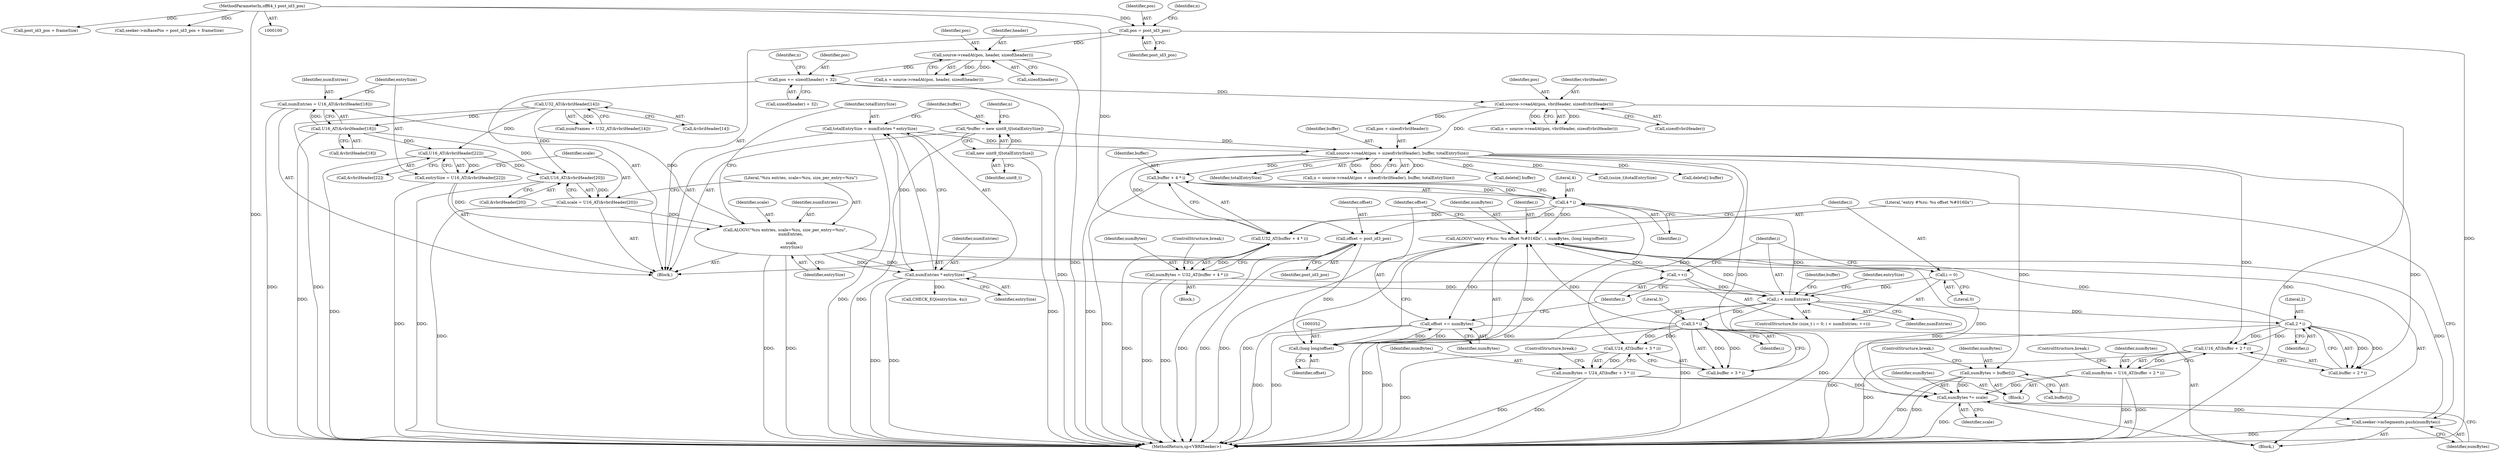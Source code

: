 digraph "1_Android_453b351ac5bd2b6619925dc966da60adf6b3126c@pointer" {
"1000336" [label="(Call,buffer + 4 * i)"];
"1000245" [label="(Call,source->readAt(pos + sizeof(vbriHeader), buffer, totalEntrySize))"];
"1000157" [label="(Call,source->readAt(pos, vbriHeader, sizeof(vbriHeader)))"];
"1000148" [label="(Call,pos += sizeof(header) + 32)"];
"1000112" [label="(Call,source->readAt(pos, header, sizeof(header)))"];
"1000105" [label="(Call,pos = post_id3_pos)"];
"1000102" [label="(MethodParameterIn,off64_t post_id3_pos)"];
"1000239" [label="(Call,*buffer = new uint8_t[totalEntrySize])"];
"1000241" [label="(Call,new uint8_t[totalEntrySize])"];
"1000233" [label="(Call,totalEntrySize = numEntries * entrySize)"];
"1000235" [label="(Call,numEntries * entrySize)"];
"1000227" [label="(Call,ALOGV(\"%zu entries, scale=%zu, size_per_entry=%zu\",\n         numEntries,\n\n          scale,\n          entrySize))"];
"1000204" [label="(Call,numEntries = U16_AT(&vbriHeader[18]))"];
"1000206" [label="(Call,U16_AT(&vbriHeader[18]))"];
"1000183" [label="(Call,U32_AT(&vbriHeader[14]))"];
"1000220" [label="(Call,scale = U16_AT(&vbriHeader[20]))"];
"1000222" [label="(Call,U16_AT(&vbriHeader[20]))"];
"1000214" [label="(Call,U16_AT(&vbriHeader[22]))"];
"1000212" [label="(Call,entrySize = U16_AT(&vbriHeader[22]))"];
"1000338" [label="(Call,4 * i)"];
"1000291" [label="(Call,i < numEntries)"];
"1000288" [label="(Call,i = 0)"];
"1000294" [label="(Call,++i)"];
"1000347" [label="(Call,ALOGV(\"entry #%zu: %u offset %#016llx\", i, numBytes, (long long)offset))"];
"1000324" [label="(Call,3 * i)"];
"1000314" [label="(Call,2 * i)"];
"1000345" [label="(Call,seeker->mSegments.push(numBytes))"];
"1000342" [label="(Call,numBytes *= scale)"];
"1000309" [label="(Call,numBytes = U16_AT(buffer + 2 * i))"];
"1000311" [label="(Call,U16_AT(buffer + 2 * i))"];
"1000333" [label="(Call,numBytes = U32_AT(buffer + 4 * i))"];
"1000335" [label="(Call,U32_AT(buffer + 4 * i))"];
"1000302" [label="(Call,numBytes = buffer[i])"];
"1000319" [label="(Call,numBytes = U24_AT(buffer + 3 * i))"];
"1000321" [label="(Call,U24_AT(buffer + 3 * i))"];
"1000351" [label="(Call,(long long)offset)"];
"1000283" [label="(Call,offset = post_id3_pos)"];
"1000354" [label="(Call,offset += numBytes)"];
"1000345" [label="(Call,seeker->mSegments.push(numBytes))"];
"1000204" [label="(Call,numEntries = U16_AT(&vbriHeader[18]))"];
"1000110" [label="(Call,n = source->readAt(pos, header, sizeof(header)))"];
"1000340" [label="(Identifier,i)"];
"1000113" [label="(Identifier,pos)"];
"1000234" [label="(Identifier,totalEntrySize)"];
"1000103" [label="(Block,)"];
"1000105" [label="(Call,pos = post_id3_pos)"];
"1000251" [label="(Identifier,totalEntrySize)"];
"1000314" [label="(Call,2 * i)"];
"1000242" [label="(Identifier,uint8_t)"];
"1000271" [label="(Call,post_id3_pos + frameSize)"];
"1000351" [label="(Call,(long long)offset)"];
"1000334" [label="(Identifier,numBytes)"];
"1000215" [label="(Call,&vbriHeader[22])"];
"1000150" [label="(Call,sizeof(header) + 32)"];
"1000212" [label="(Call,entrySize = U16_AT(&vbriHeader[22]))"];
"1000355" [label="(Identifier,offset)"];
"1000181" [label="(Call,numFrames = U32_AT(&vbriHeader[14]))"];
"1000311" [label="(Call,U16_AT(buffer + 2 * i))"];
"1000321" [label="(Call,U24_AT(buffer + 3 * i))"];
"1000285" [label="(Identifier,post_id3_pos)"];
"1000320" [label="(Identifier,numBytes)"];
"1000246" [label="(Call,pos + sizeof(vbriHeader))"];
"1000243" [label="(Call,n = source->readAt(pos + sizeof(vbriHeader), buffer, totalEntrySize))"];
"1000316" [label="(Identifier,i)"];
"1000240" [label="(Identifier,buffer)"];
"1000309" [label="(Call,numBytes = U16_AT(buffer + 2 * i))"];
"1000222" [label="(Call,U16_AT(&vbriHeader[20]))"];
"1000207" [label="(Call,&vbriHeader[18])"];
"1000289" [label="(Identifier,i)"];
"1000342" [label="(Call,numBytes *= scale)"];
"1000148" [label="(Call,pos += sizeof(header) + 32)"];
"1000107" [label="(Identifier,post_id3_pos)"];
"1000239" [label="(Call,*buffer = new uint8_t[totalEntrySize])"];
"1000319" [label="(Call,numBytes = U24_AT(buffer + 3 * i))"];
"1000326" [label="(Identifier,i)"];
"1000106" [label="(Identifier,pos)"];
"1000115" [label="(Call,sizeof(header))"];
"1000357" [label="(Call,delete[] buffer)"];
"1000220" [label="(Call,scale = U16_AT(&vbriHeader[20]))"];
"1000356" [label="(Identifier,numBytes)"];
"1000304" [label="(Call,buffer[i])"];
"1000286" [label="(ControlStructure,for (size_t i = 0; i < numEntries; ++i))"];
"1000156" [label="(Identifier,n)"];
"1000111" [label="(Identifier,n)"];
"1000227" [label="(Call,ALOGV(\"%zu entries, scale=%zu, size_per_entry=%zu\",\n         numEntries,\n\n          scale,\n          entrySize))"];
"1000312" [label="(Call,buffer + 2 * i)"];
"1000149" [label="(Identifier,pos)"];
"1000315" [label="(Literal,2)"];
"1000267" [label="(Call,seeker->mBasePos = post_id3_pos + frameSize)"];
"1000338" [label="(Call,4 * i)"];
"1000155" [label="(Call,n = source->readAt(pos, vbriHeader, sizeof(vbriHeader)))"];
"1000250" [label="(Identifier,buffer)"];
"1000350" [label="(Identifier,numBytes)"];
"1000295" [label="(Identifier,i)"];
"1000327" [label="(ControlStructure,break;)"];
"1000333" [label="(Call,numBytes = U32_AT(buffer + 4 * i))"];
"1000206" [label="(Call,U16_AT(&vbriHeader[18]))"];
"1000236" [label="(Identifier,numEntries)"];
"1000228" [label="(Literal,\"%zu entries, scale=%zu, size_per_entry=%zu\")"];
"1000230" [label="(Identifier,scale)"];
"1000343" [label="(Identifier,numBytes)"];
"1000233" [label="(Call,totalEntrySize = numEntries * entrySize)"];
"1000294" [label="(Call,++i)"];
"1000158" [label="(Identifier,pos)"];
"1000292" [label="(Identifier,i)"];
"1000335" [label="(Call,U32_AT(buffer + 4 * i))"];
"1000112" [label="(Call,source->readAt(pos, header, sizeof(header)))"];
"1000358" [label="(Identifier,buffer)"];
"1000221" [label="(Identifier,scale)"];
"1000245" [label="(Call,source->readAt(pos + sizeof(vbriHeader), buffer, totalEntrySize))"];
"1000324" [label="(Call,3 * i)"];
"1000235" [label="(Call,numEntries * entrySize)"];
"1000325" [label="(Literal,3)"];
"1000214" [label="(Call,U16_AT(&vbriHeader[22]))"];
"1000353" [label="(Identifier,offset)"];
"1000307" [label="(ControlStructure,break;)"];
"1000184" [label="(Call,&vbriHeader[14])"];
"1000244" [label="(Identifier,n)"];
"1000229" [label="(Identifier,numEntries)"];
"1000348" [label="(Literal,\"entry #%zu: %u offset %#016llx\")"];
"1000341" [label="(ControlStructure,break;)"];
"1000339" [label="(Literal,4)"];
"1000300" [label="(Block,)"];
"1000293" [label="(Identifier,numEntries)"];
"1000283" [label="(Call,offset = post_id3_pos)"];
"1000160" [label="(Call,sizeof(vbriHeader))"];
"1000241" [label="(Call,new uint8_t[totalEntrySize])"];
"1000346" [label="(Identifier,numBytes)"];
"1000223" [label="(Call,&vbriHeader[20])"];
"1000322" [label="(Call,buffer + 3 * i)"];
"1000349" [label="(Identifier,i)"];
"1000330" [label="(Call,CHECK_EQ(entrySize, 4u))"];
"1000157" [label="(Call,source->readAt(pos, vbriHeader, sizeof(vbriHeader)))"];
"1000354" [label="(Call,offset += numBytes)"];
"1000183" [label="(Call,U32_AT(&vbriHeader[14]))"];
"1000329" [label="(Block,)"];
"1000296" [label="(Block,)"];
"1000290" [label="(Literal,0)"];
"1000255" [label="(Call,(ssize_t)totalEntrySize)"];
"1000114" [label="(Identifier,header)"];
"1000317" [label="(ControlStructure,break;)"];
"1000231" [label="(Identifier,entrySize)"];
"1000336" [label="(Call,buffer + 4 * i)"];
"1000291" [label="(Call,i < numEntries)"];
"1000299" [label="(Identifier,entrySize)"];
"1000310" [label="(Identifier,numBytes)"];
"1000303" [label="(Identifier,numBytes)"];
"1000259" [label="(Call,delete[] buffer)"];
"1000205" [label="(Identifier,numEntries)"];
"1000284" [label="(Identifier,offset)"];
"1000102" [label="(MethodParameterIn,off64_t post_id3_pos)"];
"1000337" [label="(Identifier,buffer)"];
"1000237" [label="(Identifier,entrySize)"];
"1000159" [label="(Identifier,vbriHeader)"];
"1000344" [label="(Identifier,scale)"];
"1000213" [label="(Identifier,entrySize)"];
"1000347" [label="(Call,ALOGV(\"entry #%zu: %u offset %#016llx\", i, numBytes, (long long)offset))"];
"1000302" [label="(Call,numBytes = buffer[i])"];
"1000366" [label="(MethodReturn,sp<VBRISeeker>)"];
"1000288" [label="(Call,i = 0)"];
"1000336" -> "1000335"  [label="AST: "];
"1000336" -> "1000338"  [label="CFG: "];
"1000337" -> "1000336"  [label="AST: "];
"1000338" -> "1000336"  [label="AST: "];
"1000335" -> "1000336"  [label="CFG: "];
"1000336" -> "1000366"  [label="DDG: "];
"1000245" -> "1000336"  [label="DDG: "];
"1000338" -> "1000336"  [label="DDG: "];
"1000338" -> "1000336"  [label="DDG: "];
"1000245" -> "1000243"  [label="AST: "];
"1000245" -> "1000251"  [label="CFG: "];
"1000246" -> "1000245"  [label="AST: "];
"1000250" -> "1000245"  [label="AST: "];
"1000251" -> "1000245"  [label="AST: "];
"1000243" -> "1000245"  [label="CFG: "];
"1000245" -> "1000366"  [label="DDG: "];
"1000245" -> "1000243"  [label="DDG: "];
"1000245" -> "1000243"  [label="DDG: "];
"1000245" -> "1000243"  [label="DDG: "];
"1000157" -> "1000245"  [label="DDG: "];
"1000239" -> "1000245"  [label="DDG: "];
"1000233" -> "1000245"  [label="DDG: "];
"1000245" -> "1000255"  [label="DDG: "];
"1000245" -> "1000259"  [label="DDG: "];
"1000245" -> "1000302"  [label="DDG: "];
"1000245" -> "1000311"  [label="DDG: "];
"1000245" -> "1000312"  [label="DDG: "];
"1000245" -> "1000321"  [label="DDG: "];
"1000245" -> "1000322"  [label="DDG: "];
"1000245" -> "1000335"  [label="DDG: "];
"1000245" -> "1000357"  [label="DDG: "];
"1000157" -> "1000155"  [label="AST: "];
"1000157" -> "1000160"  [label="CFG: "];
"1000158" -> "1000157"  [label="AST: "];
"1000159" -> "1000157"  [label="AST: "];
"1000160" -> "1000157"  [label="AST: "];
"1000155" -> "1000157"  [label="CFG: "];
"1000157" -> "1000366"  [label="DDG: "];
"1000157" -> "1000155"  [label="DDG: "];
"1000157" -> "1000155"  [label="DDG: "];
"1000148" -> "1000157"  [label="DDG: "];
"1000157" -> "1000246"  [label="DDG: "];
"1000148" -> "1000103"  [label="AST: "];
"1000148" -> "1000150"  [label="CFG: "];
"1000149" -> "1000148"  [label="AST: "];
"1000150" -> "1000148"  [label="AST: "];
"1000156" -> "1000148"  [label="CFG: "];
"1000148" -> "1000366"  [label="DDG: "];
"1000112" -> "1000148"  [label="DDG: "];
"1000112" -> "1000110"  [label="AST: "];
"1000112" -> "1000115"  [label="CFG: "];
"1000113" -> "1000112"  [label="AST: "];
"1000114" -> "1000112"  [label="AST: "];
"1000115" -> "1000112"  [label="AST: "];
"1000110" -> "1000112"  [label="CFG: "];
"1000112" -> "1000366"  [label="DDG: "];
"1000112" -> "1000110"  [label="DDG: "];
"1000112" -> "1000110"  [label="DDG: "];
"1000105" -> "1000112"  [label="DDG: "];
"1000105" -> "1000103"  [label="AST: "];
"1000105" -> "1000107"  [label="CFG: "];
"1000106" -> "1000105"  [label="AST: "];
"1000107" -> "1000105"  [label="AST: "];
"1000111" -> "1000105"  [label="CFG: "];
"1000105" -> "1000366"  [label="DDG: "];
"1000102" -> "1000105"  [label="DDG: "];
"1000102" -> "1000100"  [label="AST: "];
"1000102" -> "1000366"  [label="DDG: "];
"1000102" -> "1000267"  [label="DDG: "];
"1000102" -> "1000271"  [label="DDG: "];
"1000102" -> "1000283"  [label="DDG: "];
"1000239" -> "1000103"  [label="AST: "];
"1000239" -> "1000241"  [label="CFG: "];
"1000240" -> "1000239"  [label="AST: "];
"1000241" -> "1000239"  [label="AST: "];
"1000244" -> "1000239"  [label="CFG: "];
"1000239" -> "1000366"  [label="DDG: "];
"1000241" -> "1000239"  [label="DDG: "];
"1000241" -> "1000242"  [label="CFG: "];
"1000242" -> "1000241"  [label="AST: "];
"1000241" -> "1000366"  [label="DDG: "];
"1000233" -> "1000103"  [label="AST: "];
"1000233" -> "1000235"  [label="CFG: "];
"1000234" -> "1000233"  [label="AST: "];
"1000235" -> "1000233"  [label="AST: "];
"1000240" -> "1000233"  [label="CFG: "];
"1000233" -> "1000366"  [label="DDG: "];
"1000235" -> "1000233"  [label="DDG: "];
"1000235" -> "1000233"  [label="DDG: "];
"1000235" -> "1000237"  [label="CFG: "];
"1000236" -> "1000235"  [label="AST: "];
"1000237" -> "1000235"  [label="AST: "];
"1000235" -> "1000366"  [label="DDG: "];
"1000235" -> "1000366"  [label="DDG: "];
"1000227" -> "1000235"  [label="DDG: "];
"1000227" -> "1000235"  [label="DDG: "];
"1000235" -> "1000291"  [label="DDG: "];
"1000235" -> "1000330"  [label="DDG: "];
"1000227" -> "1000103"  [label="AST: "];
"1000227" -> "1000231"  [label="CFG: "];
"1000228" -> "1000227"  [label="AST: "];
"1000229" -> "1000227"  [label="AST: "];
"1000230" -> "1000227"  [label="AST: "];
"1000231" -> "1000227"  [label="AST: "];
"1000234" -> "1000227"  [label="CFG: "];
"1000227" -> "1000366"  [label="DDG: "];
"1000227" -> "1000366"  [label="DDG: "];
"1000204" -> "1000227"  [label="DDG: "];
"1000220" -> "1000227"  [label="DDG: "];
"1000212" -> "1000227"  [label="DDG: "];
"1000227" -> "1000342"  [label="DDG: "];
"1000204" -> "1000103"  [label="AST: "];
"1000204" -> "1000206"  [label="CFG: "];
"1000205" -> "1000204"  [label="AST: "];
"1000206" -> "1000204"  [label="AST: "];
"1000213" -> "1000204"  [label="CFG: "];
"1000204" -> "1000366"  [label="DDG: "];
"1000206" -> "1000204"  [label="DDG: "];
"1000206" -> "1000207"  [label="CFG: "];
"1000207" -> "1000206"  [label="AST: "];
"1000206" -> "1000366"  [label="DDG: "];
"1000183" -> "1000206"  [label="DDG: "];
"1000206" -> "1000214"  [label="DDG: "];
"1000206" -> "1000222"  [label="DDG: "];
"1000183" -> "1000181"  [label="AST: "];
"1000183" -> "1000184"  [label="CFG: "];
"1000184" -> "1000183"  [label="AST: "];
"1000181" -> "1000183"  [label="CFG: "];
"1000183" -> "1000366"  [label="DDG: "];
"1000183" -> "1000181"  [label="DDG: "];
"1000183" -> "1000214"  [label="DDG: "];
"1000183" -> "1000222"  [label="DDG: "];
"1000220" -> "1000103"  [label="AST: "];
"1000220" -> "1000222"  [label="CFG: "];
"1000221" -> "1000220"  [label="AST: "];
"1000222" -> "1000220"  [label="AST: "];
"1000228" -> "1000220"  [label="CFG: "];
"1000220" -> "1000366"  [label="DDG: "];
"1000222" -> "1000220"  [label="DDG: "];
"1000222" -> "1000223"  [label="CFG: "];
"1000223" -> "1000222"  [label="AST: "];
"1000222" -> "1000366"  [label="DDG: "];
"1000214" -> "1000222"  [label="DDG: "];
"1000214" -> "1000212"  [label="AST: "];
"1000214" -> "1000215"  [label="CFG: "];
"1000215" -> "1000214"  [label="AST: "];
"1000212" -> "1000214"  [label="CFG: "];
"1000214" -> "1000366"  [label="DDG: "];
"1000214" -> "1000212"  [label="DDG: "];
"1000212" -> "1000103"  [label="AST: "];
"1000213" -> "1000212"  [label="AST: "];
"1000221" -> "1000212"  [label="CFG: "];
"1000212" -> "1000366"  [label="DDG: "];
"1000338" -> "1000340"  [label="CFG: "];
"1000339" -> "1000338"  [label="AST: "];
"1000340" -> "1000338"  [label="AST: "];
"1000338" -> "1000366"  [label="DDG: "];
"1000338" -> "1000335"  [label="DDG: "];
"1000338" -> "1000335"  [label="DDG: "];
"1000291" -> "1000338"  [label="DDG: "];
"1000338" -> "1000347"  [label="DDG: "];
"1000291" -> "1000286"  [label="AST: "];
"1000291" -> "1000293"  [label="CFG: "];
"1000292" -> "1000291"  [label="AST: "];
"1000293" -> "1000291"  [label="AST: "];
"1000299" -> "1000291"  [label="CFG: "];
"1000358" -> "1000291"  [label="CFG: "];
"1000291" -> "1000366"  [label="DDG: "];
"1000291" -> "1000366"  [label="DDG: "];
"1000291" -> "1000366"  [label="DDG: "];
"1000288" -> "1000291"  [label="DDG: "];
"1000294" -> "1000291"  [label="DDG: "];
"1000291" -> "1000314"  [label="DDG: "];
"1000291" -> "1000324"  [label="DDG: "];
"1000291" -> "1000347"  [label="DDG: "];
"1000288" -> "1000286"  [label="AST: "];
"1000288" -> "1000290"  [label="CFG: "];
"1000289" -> "1000288"  [label="AST: "];
"1000290" -> "1000288"  [label="AST: "];
"1000292" -> "1000288"  [label="CFG: "];
"1000294" -> "1000286"  [label="AST: "];
"1000294" -> "1000295"  [label="CFG: "];
"1000295" -> "1000294"  [label="AST: "];
"1000292" -> "1000294"  [label="CFG: "];
"1000347" -> "1000294"  [label="DDG: "];
"1000347" -> "1000296"  [label="AST: "];
"1000347" -> "1000351"  [label="CFG: "];
"1000348" -> "1000347"  [label="AST: "];
"1000349" -> "1000347"  [label="AST: "];
"1000350" -> "1000347"  [label="AST: "];
"1000351" -> "1000347"  [label="AST: "];
"1000355" -> "1000347"  [label="CFG: "];
"1000347" -> "1000366"  [label="DDG: "];
"1000347" -> "1000366"  [label="DDG: "];
"1000324" -> "1000347"  [label="DDG: "];
"1000314" -> "1000347"  [label="DDG: "];
"1000345" -> "1000347"  [label="DDG: "];
"1000351" -> "1000347"  [label="DDG: "];
"1000347" -> "1000354"  [label="DDG: "];
"1000324" -> "1000322"  [label="AST: "];
"1000324" -> "1000326"  [label="CFG: "];
"1000325" -> "1000324"  [label="AST: "];
"1000326" -> "1000324"  [label="AST: "];
"1000322" -> "1000324"  [label="CFG: "];
"1000324" -> "1000366"  [label="DDG: "];
"1000324" -> "1000321"  [label="DDG: "];
"1000324" -> "1000321"  [label="DDG: "];
"1000324" -> "1000322"  [label="DDG: "];
"1000324" -> "1000322"  [label="DDG: "];
"1000314" -> "1000312"  [label="AST: "];
"1000314" -> "1000316"  [label="CFG: "];
"1000315" -> "1000314"  [label="AST: "];
"1000316" -> "1000314"  [label="AST: "];
"1000312" -> "1000314"  [label="CFG: "];
"1000314" -> "1000366"  [label="DDG: "];
"1000314" -> "1000311"  [label="DDG: "];
"1000314" -> "1000311"  [label="DDG: "];
"1000314" -> "1000312"  [label="DDG: "];
"1000314" -> "1000312"  [label="DDG: "];
"1000345" -> "1000296"  [label="AST: "];
"1000345" -> "1000346"  [label="CFG: "];
"1000346" -> "1000345"  [label="AST: "];
"1000348" -> "1000345"  [label="CFG: "];
"1000345" -> "1000366"  [label="DDG: "];
"1000342" -> "1000345"  [label="DDG: "];
"1000342" -> "1000296"  [label="AST: "];
"1000342" -> "1000344"  [label="CFG: "];
"1000343" -> "1000342"  [label="AST: "];
"1000344" -> "1000342"  [label="AST: "];
"1000346" -> "1000342"  [label="CFG: "];
"1000342" -> "1000366"  [label="DDG: "];
"1000309" -> "1000342"  [label="DDG: "];
"1000333" -> "1000342"  [label="DDG: "];
"1000302" -> "1000342"  [label="DDG: "];
"1000319" -> "1000342"  [label="DDG: "];
"1000309" -> "1000300"  [label="AST: "];
"1000309" -> "1000311"  [label="CFG: "];
"1000310" -> "1000309"  [label="AST: "];
"1000311" -> "1000309"  [label="AST: "];
"1000317" -> "1000309"  [label="CFG: "];
"1000309" -> "1000366"  [label="DDG: "];
"1000309" -> "1000366"  [label="DDG: "];
"1000311" -> "1000309"  [label="DDG: "];
"1000311" -> "1000312"  [label="CFG: "];
"1000312" -> "1000311"  [label="AST: "];
"1000311" -> "1000366"  [label="DDG: "];
"1000333" -> "1000329"  [label="AST: "];
"1000333" -> "1000335"  [label="CFG: "];
"1000334" -> "1000333"  [label="AST: "];
"1000335" -> "1000333"  [label="AST: "];
"1000341" -> "1000333"  [label="CFG: "];
"1000333" -> "1000366"  [label="DDG: "];
"1000333" -> "1000366"  [label="DDG: "];
"1000335" -> "1000333"  [label="DDG: "];
"1000335" -> "1000366"  [label="DDG: "];
"1000302" -> "1000300"  [label="AST: "];
"1000302" -> "1000304"  [label="CFG: "];
"1000303" -> "1000302"  [label="AST: "];
"1000304" -> "1000302"  [label="AST: "];
"1000307" -> "1000302"  [label="CFG: "];
"1000302" -> "1000366"  [label="DDG: "];
"1000302" -> "1000366"  [label="DDG: "];
"1000319" -> "1000300"  [label="AST: "];
"1000319" -> "1000321"  [label="CFG: "];
"1000320" -> "1000319"  [label="AST: "];
"1000321" -> "1000319"  [label="AST: "];
"1000327" -> "1000319"  [label="CFG: "];
"1000319" -> "1000366"  [label="DDG: "];
"1000319" -> "1000366"  [label="DDG: "];
"1000321" -> "1000319"  [label="DDG: "];
"1000321" -> "1000322"  [label="CFG: "];
"1000322" -> "1000321"  [label="AST: "];
"1000321" -> "1000366"  [label="DDG: "];
"1000351" -> "1000353"  [label="CFG: "];
"1000352" -> "1000351"  [label="AST: "];
"1000353" -> "1000351"  [label="AST: "];
"1000283" -> "1000351"  [label="DDG: "];
"1000354" -> "1000351"  [label="DDG: "];
"1000351" -> "1000354"  [label="DDG: "];
"1000283" -> "1000103"  [label="AST: "];
"1000283" -> "1000285"  [label="CFG: "];
"1000284" -> "1000283"  [label="AST: "];
"1000285" -> "1000283"  [label="AST: "];
"1000289" -> "1000283"  [label="CFG: "];
"1000283" -> "1000366"  [label="DDG: "];
"1000283" -> "1000366"  [label="DDG: "];
"1000354" -> "1000296"  [label="AST: "];
"1000354" -> "1000356"  [label="CFG: "];
"1000355" -> "1000354"  [label="AST: "];
"1000356" -> "1000354"  [label="AST: "];
"1000295" -> "1000354"  [label="CFG: "];
"1000354" -> "1000366"  [label="DDG: "];
"1000354" -> "1000366"  [label="DDG: "];
}
